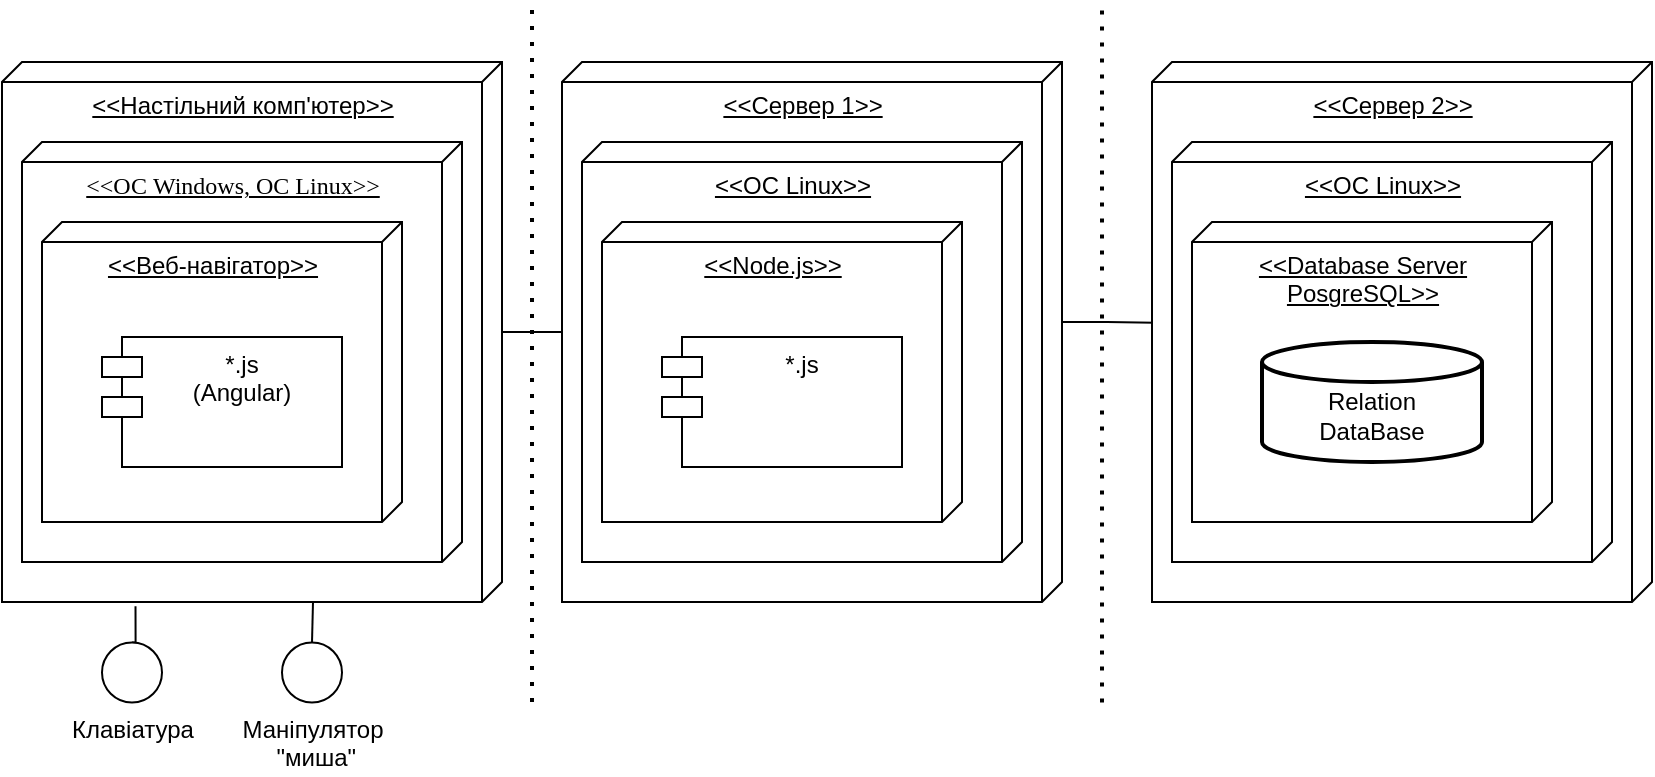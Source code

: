 <mxfile version="20.4.0" type="google"><diagram name="Page-1" id="5f0bae14-7c28-e335-631c-24af17079c00"><mxGraphModel dx="1038" dy="556" grid="1" gridSize="10" guides="1" tooltips="1" connect="1" arrows="1" fold="1" page="1" pageScale="1" pageWidth="1100" pageHeight="850" background="none" math="0" shadow="0"><root><mxCell id="0"/><mxCell id="1" parent="0"/><mxCell id="R4sEXHqSwm_q3pPDcaz7-21" style="edgeStyle=orthogonalEdgeStyle;rounded=0;orthogonalLoop=1;jettySize=auto;html=1;endArrow=none;endFill=0;" parent="1" source="R4sEXHqSwm_q3pPDcaz7-13" target="R4sEXHqSwm_q3pPDcaz7-6" edge="1"><mxGeometry relative="1" as="geometry"/></mxCell><mxCell id="R4sEXHqSwm_q3pPDcaz7-13" value="&amp;lt;&amp;lt;Настільний комп'ютер&amp;gt;&amp;gt;" style="verticalAlign=top;align=center;spacingTop=8;spacingLeft=2;spacingRight=12;shape=cube;size=10;direction=south;fontStyle=4;html=1;" parent="1" vertex="1"><mxGeometry x="150" y="130" width="250" height="270" as="geometry"/></mxCell><mxCell id="R4sEXHqSwm_q3pPDcaz7-23" style="edgeStyle=orthogonalEdgeStyle;rounded=0;orthogonalLoop=1;jettySize=auto;html=1;exitX=0;exitY=0;exitDx=130;exitDy=0;exitPerimeter=0;entryX=0.483;entryY=0.994;entryDx=0;entryDy=0;entryPerimeter=0;endArrow=none;endFill=0;" parent="1" source="R4sEXHqSwm_q3pPDcaz7-6" target="R4sEXHqSwm_q3pPDcaz7-7" edge="1"><mxGeometry relative="1" as="geometry"/></mxCell><mxCell id="R4sEXHqSwm_q3pPDcaz7-6" value="&amp;lt;&amp;lt;Сервер 1&amp;gt;&amp;gt;" style="verticalAlign=top;align=center;spacingTop=8;spacingLeft=2;spacingRight=12;shape=cube;size=10;direction=south;fontStyle=4;html=1;" parent="1" vertex="1"><mxGeometry x="430" y="130" width="250" height="270" as="geometry"/></mxCell><mxCell id="39150e848f15840c-1" value="&amp;lt;&amp;lt;ОС Windows, OC Linux&amp;gt;&amp;gt;" style="verticalAlign=top;align=center;spacingTop=8;spacingLeft=2;spacingRight=12;shape=cube;size=10;direction=south;fontStyle=4;html=1;rounded=0;shadow=0;comic=0;labelBackgroundColor=none;strokeWidth=1;fontFamily=Verdana;fontSize=12" parent="1" vertex="1"><mxGeometry x="160" y="170" width="220" height="210" as="geometry"/></mxCell><mxCell id="R4sEXHqSwm_q3pPDcaz7-1" value="&amp;lt;&amp;lt;Веб-навігатор&amp;gt;&amp;gt;" style="verticalAlign=top;align=center;spacingTop=8;spacingLeft=2;spacingRight=12;shape=cube;size=10;direction=south;fontStyle=4;html=1;" parent="1" vertex="1"><mxGeometry x="170" y="210" width="180" height="150" as="geometry"/></mxCell><mxCell id="R4sEXHqSwm_q3pPDcaz7-2" value="*.js&#10;(Angular)" style="shape=module;align=left;spacingLeft=20;align=center;verticalAlign=top;" parent="1" vertex="1"><mxGeometry x="200" y="267.5" width="120" height="65" as="geometry"/></mxCell><mxCell id="R4sEXHqSwm_q3pPDcaz7-3" value="&lt;span style=&quot;font-family: Helvetica;&quot;&gt;&amp;lt;&amp;lt;ОС Linux&amp;gt;&amp;gt;&lt;/span&gt;" style="verticalAlign=top;align=center;spacingTop=8;spacingLeft=2;spacingRight=12;shape=cube;size=10;direction=south;fontStyle=4;html=1;rounded=0;shadow=0;comic=0;labelBackgroundColor=none;strokeWidth=1;fontFamily=Verdana;fontSize=12" parent="1" vertex="1"><mxGeometry x="440" y="170" width="220" height="210" as="geometry"/></mxCell><mxCell id="R4sEXHqSwm_q3pPDcaz7-4" value="&amp;lt;&amp;lt;Node.js&amp;gt;&amp;gt;" style="verticalAlign=top;align=center;spacingTop=8;spacingLeft=2;spacingRight=12;shape=cube;size=10;direction=south;fontStyle=4;html=1;" parent="1" vertex="1"><mxGeometry x="450" y="210" width="180" height="150" as="geometry"/></mxCell><mxCell id="R4sEXHqSwm_q3pPDcaz7-5" value="*.js" style="shape=module;align=left;spacingLeft=20;align=center;verticalAlign=top;" parent="1" vertex="1"><mxGeometry x="480" y="267.5" width="120" height="65" as="geometry"/></mxCell><mxCell id="R4sEXHqSwm_q3pPDcaz7-7" value="&amp;lt;&amp;lt;Сервер 2&amp;gt;&amp;gt;" style="verticalAlign=top;align=center;spacingTop=8;spacingLeft=2;spacingRight=12;shape=cube;size=10;direction=south;fontStyle=4;html=1;" parent="1" vertex="1"><mxGeometry x="725" y="130" width="250" height="270" as="geometry"/></mxCell><mxCell id="R4sEXHqSwm_q3pPDcaz7-8" value="&lt;span style=&quot;font-family: Helvetica;&quot;&gt;&amp;lt;&amp;lt;ОС Linux&amp;gt;&amp;gt;&lt;/span&gt;" style="verticalAlign=top;align=center;spacingTop=8;spacingLeft=2;spacingRight=12;shape=cube;size=10;direction=south;fontStyle=4;html=1;rounded=0;shadow=0;comic=0;labelBackgroundColor=none;strokeWidth=1;fontFamily=Verdana;fontSize=12" parent="1" vertex="1"><mxGeometry x="735" y="170" width="220" height="210" as="geometry"/></mxCell><mxCell id="R4sEXHqSwm_q3pPDcaz7-9" value="&amp;lt;&amp;lt;Database Server&lt;br&gt;PosgreSQL&amp;gt;&amp;gt;" style="verticalAlign=top;align=center;spacingTop=8;spacingLeft=2;spacingRight=12;shape=cube;size=10;direction=south;fontStyle=4;html=1;" parent="1" vertex="1"><mxGeometry x="745" y="210" width="180" height="150" as="geometry"/></mxCell><mxCell id="R4sEXHqSwm_q3pPDcaz7-12" value="&lt;br&gt;Relation &lt;br&gt;DataBase" style="strokeWidth=2;html=1;shape=mxgraph.flowchart.database;whiteSpace=wrap;" parent="1" vertex="1"><mxGeometry x="780" y="270" width="110" height="60" as="geometry"/></mxCell><mxCell id="R4sEXHqSwm_q3pPDcaz7-18" style="edgeStyle=orthogonalEdgeStyle;rounded=0;orthogonalLoop=1;jettySize=auto;html=1;exitX=0.5;exitY=0;exitDx=0;exitDy=0;exitPerimeter=0;entryX=1.007;entryY=0.733;entryDx=0;entryDy=0;entryPerimeter=0;endArrow=none;endFill=0;" parent="1" source="R4sEXHqSwm_q3pPDcaz7-14" edge="1"><mxGeometry relative="1" as="geometry"><mxPoint x="216.75" y="402.16" as="targetPoint"/></mxGeometry></mxCell><mxCell id="R4sEXHqSwm_q3pPDcaz7-14" value="Клавіатура" style="verticalLabelPosition=bottom;verticalAlign=top;html=1;shape=mxgraph.flowchart.on-page_reference;" parent="1" vertex="1"><mxGeometry x="200" y="420.27" width="30" height="30" as="geometry"/></mxCell><mxCell id="R4sEXHqSwm_q3pPDcaz7-20" style="edgeStyle=orthogonalEdgeStyle;rounded=0;orthogonalLoop=1;jettySize=auto;html=1;exitX=0.5;exitY=0;exitDx=0;exitDy=0;exitPerimeter=0;entryX=0.999;entryY=0.378;entryDx=0;entryDy=0;entryPerimeter=0;endArrow=none;endFill=0;" parent="1" source="R4sEXHqSwm_q3pPDcaz7-17" edge="1"><mxGeometry relative="1" as="geometry"><mxPoint x="305.5" y="400" as="targetPoint"/></mxGeometry></mxCell><mxCell id="R4sEXHqSwm_q3pPDcaz7-17" value="Маніпулятор&lt;br&gt;&amp;nbsp;&quot;миша&quot;" style="verticalLabelPosition=bottom;verticalAlign=top;html=1;shape=mxgraph.flowchart.on-page_reference;" parent="1" vertex="1"><mxGeometry x="290" y="420.27" width="30" height="30" as="geometry"/></mxCell><mxCell id="R4sEXHqSwm_q3pPDcaz7-26" value="" style="endArrow=none;dashed=1;html=1;dashPattern=1 3;strokeWidth=2;rounded=0;" parent="1" edge="1"><mxGeometry width="50" height="50" relative="1" as="geometry"><mxPoint x="415" y="450" as="sourcePoint"/><mxPoint x="415" y="100" as="targetPoint"/></mxGeometry></mxCell><mxCell id="R4sEXHqSwm_q3pPDcaz7-27" value="" style="endArrow=none;dashed=1;html=1;dashPattern=1 3;strokeWidth=2;rounded=0;" parent="1" edge="1"><mxGeometry width="50" height="50" relative="1" as="geometry"><mxPoint x="700" y="450.27" as="sourcePoint"/><mxPoint x="700" y="100.27" as="targetPoint"/></mxGeometry></mxCell></root></mxGraphModel></diagram></mxfile>